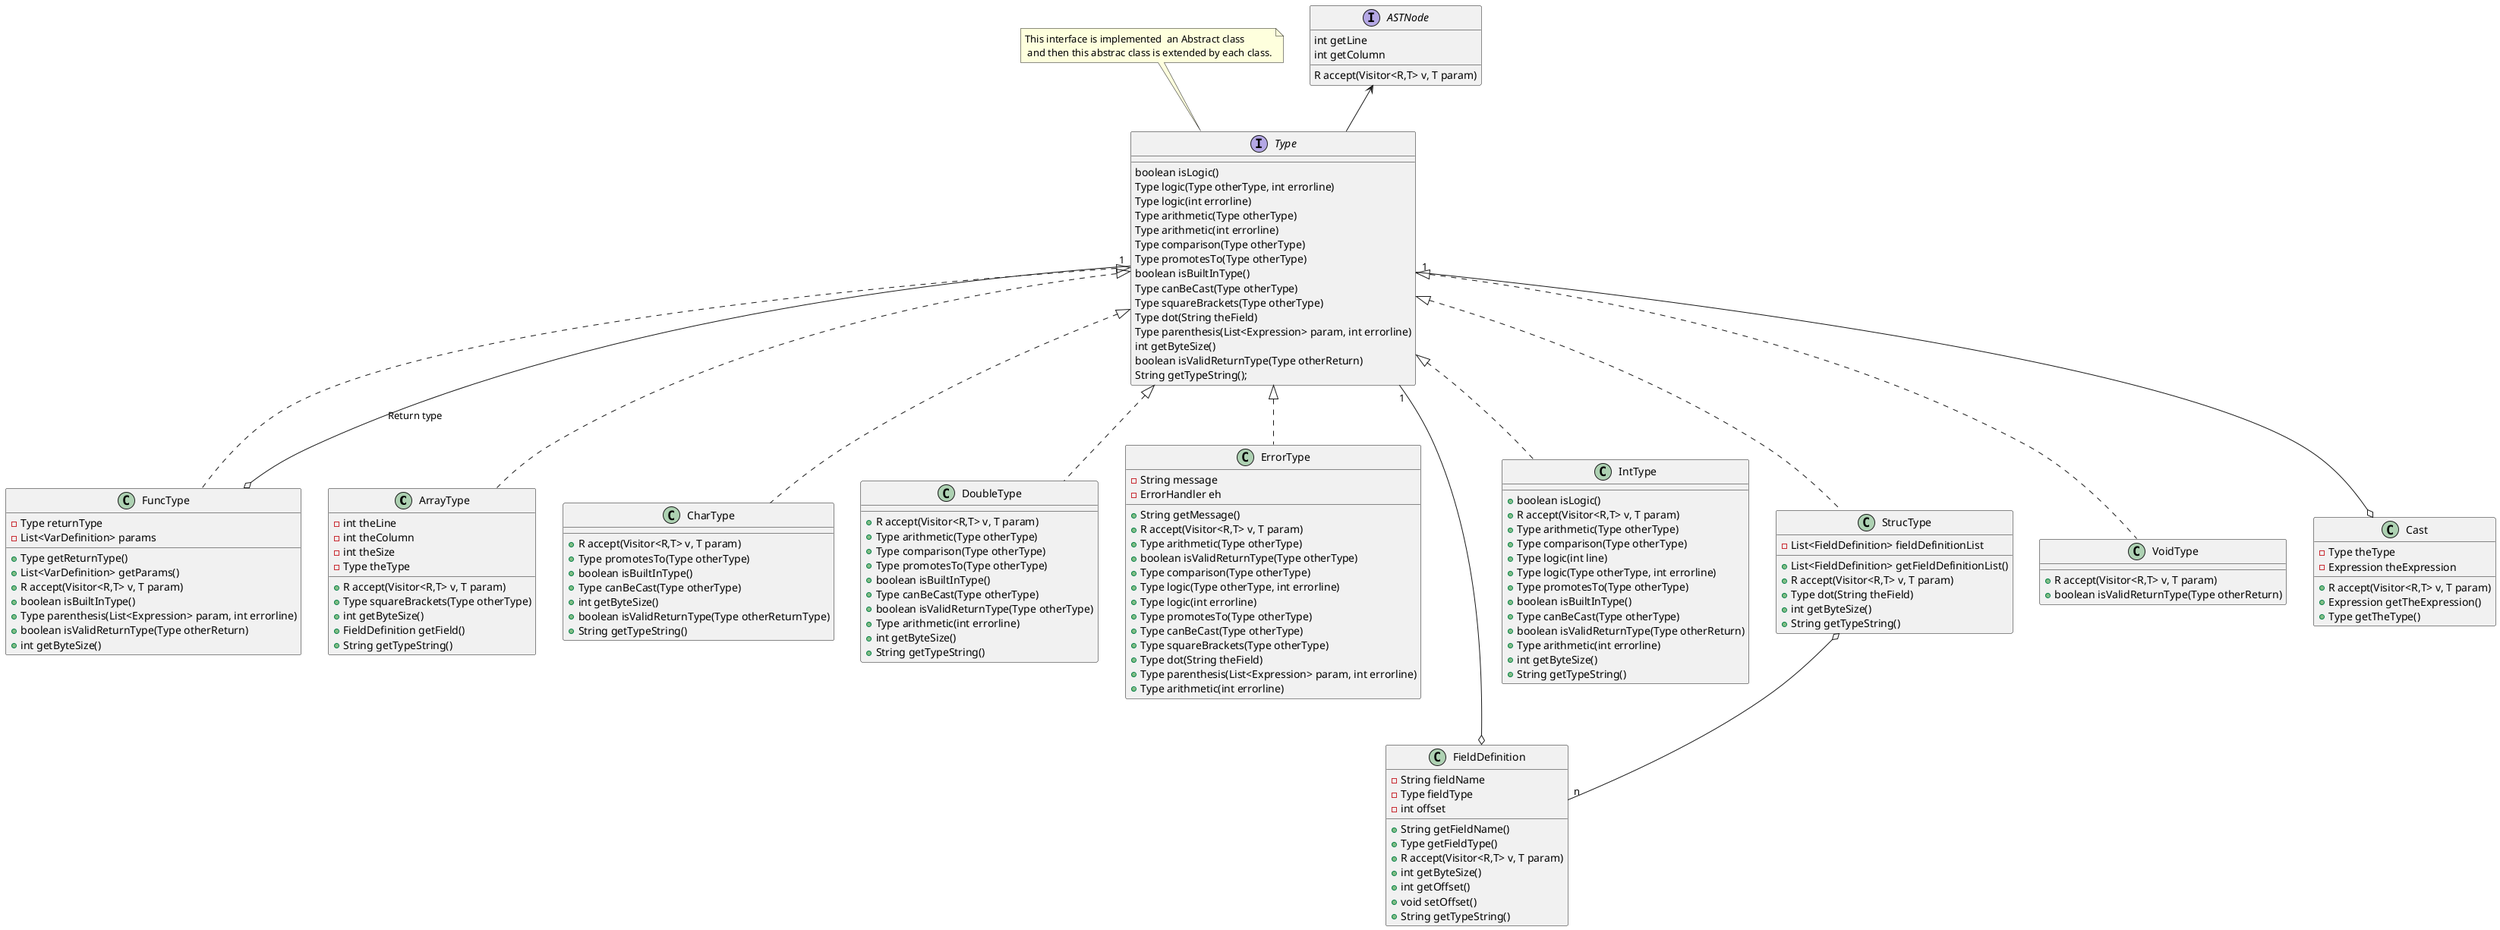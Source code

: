 @startuml Types
class ArrayType{
    - int theLine
    - int theColumn
    - int theSize
    - Type theType
    + R accept(Visitor<R,T> v, T param)
    + Type squareBrackets(Type otherType)
    + int getByteSize()
    + FieldDefinition getField()
    + String getTypeString()
}
class CharType{
    + R accept(Visitor<R,T> v, T param)
    + Type promotesTo(Type otherType)
    + boolean isBuiltInType()
    + Type canBeCast(Type otherType)
    + int getByteSize()
    + boolean isValidReturnType(Type otherReturnType)
    + String getTypeString()
}
class DoubleType{
    + R accept(Visitor<R,T> v, T param)
    + Type arithmetic(Type otherType)
    + Type comparison(Type otherType)
    + Type promotesTo(Type otherType)
    + boolean isBuiltInType()
    + Type canBeCast(Type otherType)
    + boolean isValidReturnType(Type otherType)
    + Type arithmetic(int errorline)
    + int getByteSize()
    + String getTypeString()
}
class ErrorType{
    - String message 
    - ErrorHandler eh 
    + String getMessage()
    + R accept(Visitor<R,T> v, T param)
    + Type arithmetic(Type otherType)
    + boolean isValidReturnType(Type otherType)
    + Type comparison(Type otherType)
    + Type logic(Type otherType, int errorline)
    + Type logic(int errorline)
    + Type promotesTo(Type otherType)
    + Type canBeCast(Type otherType)
    + Type squareBrackets(Type otherType)
    + Type dot(String theField)
    + Type parenthesis(List<Expression> param, int errorline)
    + Type arithmetic(int errorline)
}
class FieldDefinition{
    - String fieldName
    - Type fieldType
    - int offset
    + String getFieldName()
    + Type getFieldType()
    + R accept(Visitor<R,T> v, T param)
    + int getByteSize()
    + int getOffset()
    + void setOffset()
    + String getTypeString()
}
class FuncType{
    - Type returnType 
    - List<VarDefinition> params
    + Type getReturnType()
    + List<VarDefinition> getParams()
    + R accept(Visitor<R,T> v, T param)
    + boolean isBuiltInType()
    + Type parenthesis(List<Expression> param, int errorline)
    + boolean isValidReturnType(Type otherReturn)
    + int getByteSize()
}
class IntType{
    + boolean isLogic()
    + R accept(Visitor<R,T> v, T param)
    + Type arithmetic(Type otherType)
    + Type comparison(Type otherType)
    + Type logic(int line)
    + Type logic(Type otherType, int errorline)
    + Type promotesTo(Type otherType)
    + boolean isBuiltInType()
    + Type canBeCast(Type otherType)
    + boolean isValidReturnType(Type otherReturn)
    + Type arithmetic(int errorline)
    + int getByteSize()
    + String getTypeString()

}
class StrucType{
    - List<FieldDefinition> fieldDefinitionList
    + List<FieldDefinition> getFieldDefinitionList()
    + R accept(Visitor<R,T> v, T param)
    + Type dot(String theField)
    + int getByteSize()
    + String getTypeString()
}
class VoidType{
    + R accept(Visitor<R,T> v, T param)
    + boolean isValidReturnType(Type otherReturn)
}

class Cast {
    - Type theType
    - Expression theExpression
    + R accept(Visitor<R,T> v, T param)
    + Expression getTheExpression()
    + Type getTheType()
}

interface Type{
    boolean isLogic()
    Type logic(Type otherType, int errorline)
    Type logic(int errorline)
    Type arithmetic(Type otherType)
    Type arithmetic(int errorline)
    Type comparison(Type otherType)
    Type promotesTo(Type otherType)
    boolean isBuiltInType()
    Type canBeCast(Type otherType)
    Type squareBrackets(Type otherType)
    Type dot(String theField)
    Type parenthesis(List<Expression> param, int errorline)
    int getByteSize()
    boolean isValidReturnType(Type otherReturn)
    String getTypeString();
    
}

note top of Type: This interface is implemented  an Abstract class \n and then this abstrac class is extended by each class.

interface ASTNode{
    int getLine
    int getColumn
     R accept(Visitor<R,T> v, T param)
}

Type <|.. IntType
Type <|.. CharType
Type <|.. StrucType
Type <|..  FuncType
Type <|.. ErrorType 
Type <|..  DoubleType
Type <|.. VoidType
Type <|..  ArrayType

StrucType o--"n" FieldDefinition
Type "1"--o FieldDefinition
FuncType o--"1" Type : Return type
Type "1"--o Cast
ASTNode <-- Type
@enduml